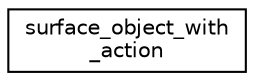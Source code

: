 digraph "Graphical Class Hierarchy"
{
  edge [fontname="Helvetica",fontsize="10",labelfontname="Helvetica",labelfontsize="10"];
  node [fontname="Helvetica",fontsize="10",shape=record];
  rankdir="LR";
  Node0 [label="surface_object_with\l_action",height=0.2,width=0.4,color="black", fillcolor="white", style="filled",URL="$db/d28/classsurface__object__with__action.html"];
}
